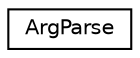 digraph "Graphical Class Hierarchy"
{
 // LATEX_PDF_SIZE
  edge [fontname="Helvetica",fontsize="10",labelfontname="Helvetica",labelfontsize="10"];
  node [fontname="Helvetica",fontsize="10",shape=record];
  rankdir="LR";
  Node0 [label="ArgParse",height=0.2,width=0.4,color="black", fillcolor="white", style="filled",URL="$classArgParse.html",tooltip=" "];
}
